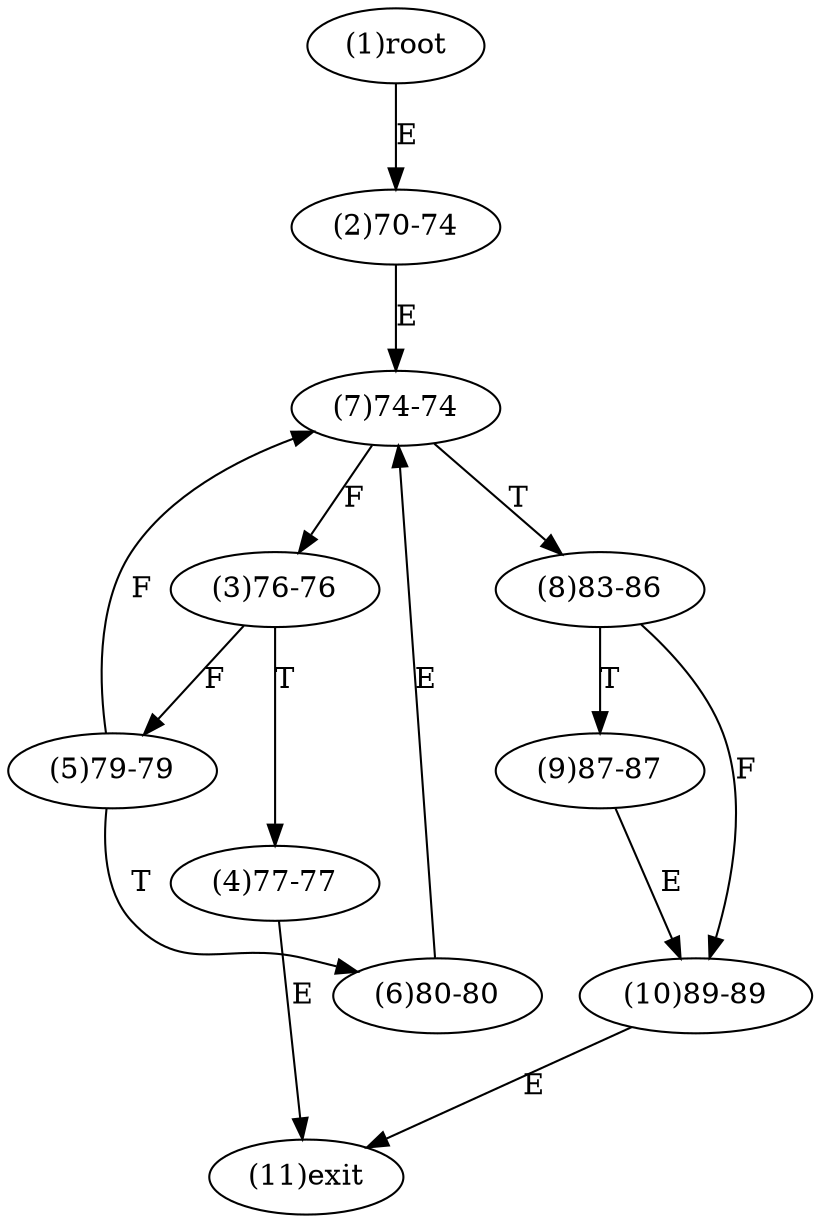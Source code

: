 digraph "" { 
1[ label="(1)root"];
2[ label="(2)70-74"];
3[ label="(3)76-76"];
4[ label="(4)77-77"];
5[ label="(5)79-79"];
6[ label="(6)80-80"];
7[ label="(7)74-74"];
8[ label="(8)83-86"];
9[ label="(9)87-87"];
10[ label="(10)89-89"];
11[ label="(11)exit"];
1->2[ label="E"];
2->7[ label="E"];
3->5[ label="F"];
3->4[ label="T"];
4->11[ label="E"];
5->7[ label="F"];
5->6[ label="T"];
6->7[ label="E"];
7->3[ label="F"];
7->8[ label="T"];
8->10[ label="F"];
8->9[ label="T"];
9->10[ label="E"];
10->11[ label="E"];
}